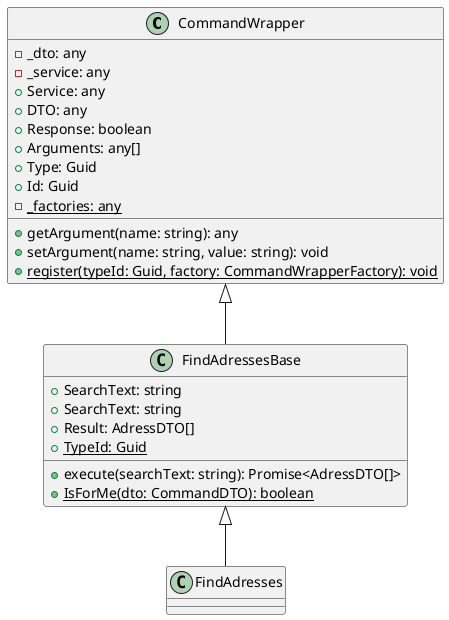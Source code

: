 @startuml
class CommandWrapper {
    -_dto: any
    -_service: any
    +Service: any
    +DTO: any
    +Response: boolean
    +Arguments: any[]
    +Type: Guid
    +Id: Guid
    +getArgument(name: string): any
    +setArgument(name: string, value: string): void
    -{static} _factories: any
    +{static} register(typeId: Guid, factory: CommandWrapperFactory): void
}
class FindAdressesBase extends CommandWrapper {
    +SearchText: string
    +SearchText: string
    +Result: AdressDTO[]
    +execute(searchText: string): Promise<AdressDTO[]>
    +{static} TypeId: Guid
    +{static} IsForMe(dto: CommandDTO): boolean
}
class FindAdresses extends FindAdressesBase
@enduml